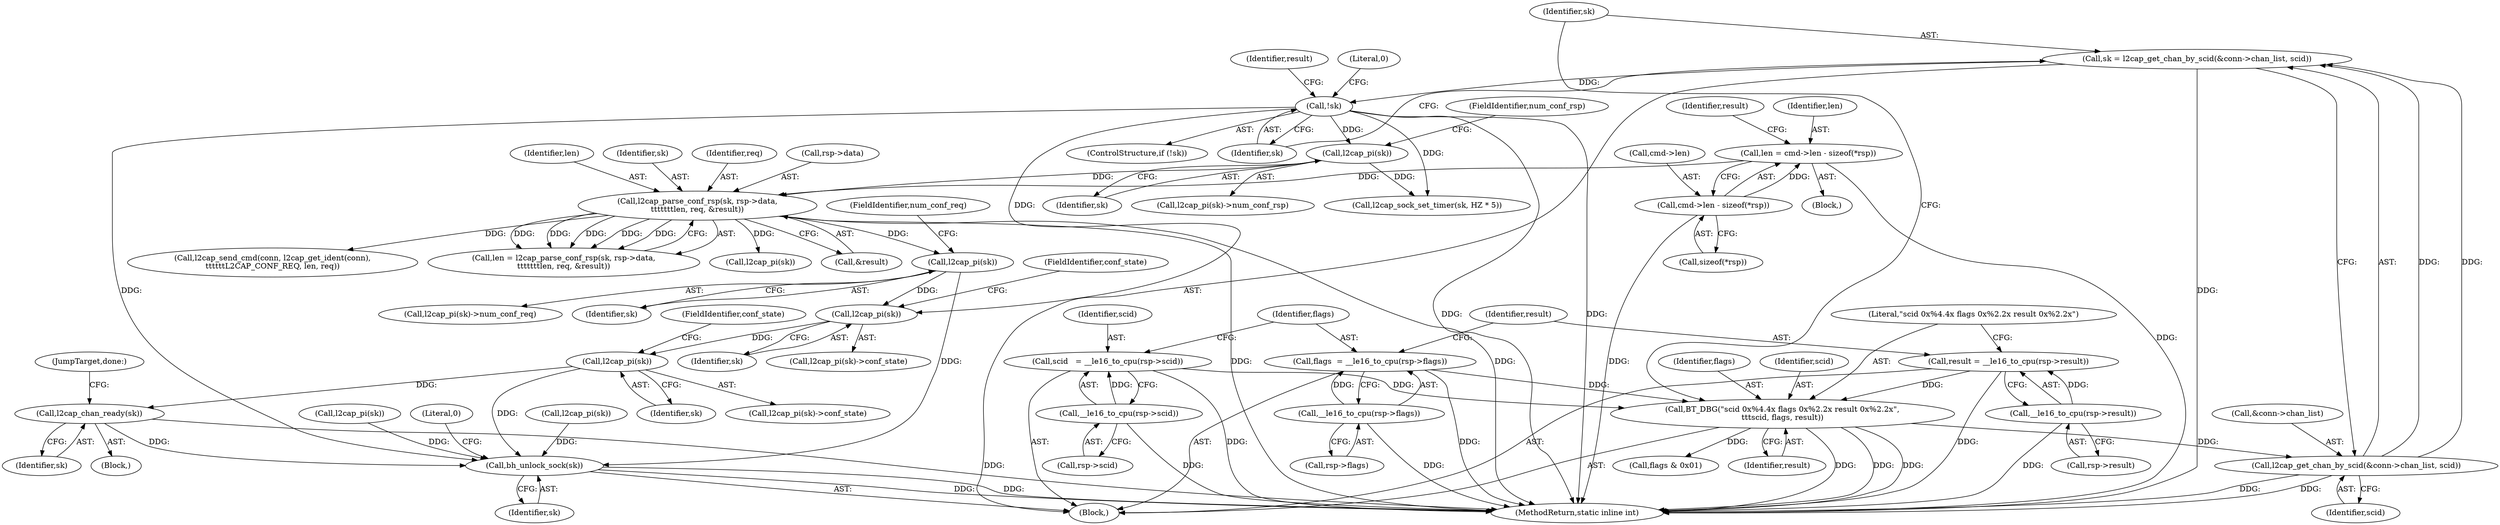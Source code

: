 digraph "0_linux_f2fcfcd670257236ebf2088bbdf26f6a8ef459fe_1@pointer" {
"1000313" [label="(Call,l2cap_chan_ready(sk))"];
"1000303" [label="(Call,l2cap_pi(sk))"];
"1000296" [label="(Call,l2cap_pi(sk))"];
"1000234" [label="(Call,l2cap_pi(sk))"];
"1000182" [label="(Call,l2cap_parse_conf_rsp(sk, rsp->data,\n\t\t\t\t\t\t\tlen, req, &result))"];
"1000161" [label="(Call,l2cap_pi(sk))"];
"1000148" [label="(Call,!sk)"];
"1000139" [label="(Call,sk = l2cap_get_chan_by_scid(&conn->chan_list, scid))"];
"1000141" [label="(Call,l2cap_get_chan_by_scid(&conn->chan_list, scid))"];
"1000134" [label="(Call,BT_DBG(\"scid 0x%4.4x flags 0x%2.2x result 0x%2.2x\",\n\t\t\tscid, flags, result))"];
"1000116" [label="(Call,scid   = __le16_to_cpu(rsp->scid))"];
"1000118" [label="(Call,__le16_to_cpu(rsp->scid))"];
"1000122" [label="(Call,flags  = __le16_to_cpu(rsp->flags))"];
"1000124" [label="(Call,__le16_to_cpu(rsp->flags))"];
"1000128" [label="(Call,result = __le16_to_cpu(rsp->result))"];
"1000130" [label="(Call,__le16_to_cpu(rsp->result))"];
"1000167" [label="(Call,len = cmd->len - sizeof(*rsp))"];
"1000169" [label="(Call,cmd->len - sizeof(*rsp))"];
"1000316" [label="(Call,bh_unlock_sock(sk))"];
"1000160" [label="(Call,l2cap_pi(sk)->num_conf_rsp)"];
"1000138" [label="(Identifier,result)"];
"1000153" [label="(Identifier,result)"];
"1000236" [label="(FieldIdentifier,num_conf_req)"];
"1000151" [label="(Literal,0)"];
"1000187" [label="(Identifier,len)"];
"1000313" [label="(Call,l2cap_chan_ready(sk))"];
"1000233" [label="(Call,l2cap_pi(sk)->num_conf_req)"];
"1000225" [label="(Call,l2cap_send_cmd(conn, l2cap_get_ident(conn),\n\t\t\t\t\t\tL2CAP_CONF_REQ, len, req))"];
"1000124" [label="(Call,__le16_to_cpu(rsp->flags))"];
"1000276" [label="(Call,l2cap_pi(sk))"];
"1000148" [label="(Call,!sk)"];
"1000147" [label="(ControlStructure,if (!sk))"];
"1000183" [label="(Identifier,sk)"];
"1000305" [label="(FieldIdentifier,conf_state)"];
"1000296" [label="(Call,l2cap_pi(sk))"];
"1000290" [label="(Call,flags & 0x01)"];
"1000317" [label="(Identifier,sk)"];
"1000319" [label="(Literal,0)"];
"1000178" [label="(Identifier,result)"];
"1000234" [label="(Call,l2cap_pi(sk))"];
"1000130" [label="(Call,__le16_to_cpu(rsp->result))"];
"1000105" [label="(Block,)"];
"1000180" [label="(Call,len = l2cap_parse_conf_rsp(sk, rsp->data,\n\t\t\t\t\t\t\tlen, req, &result))"];
"1000298" [label="(FieldIdentifier,conf_state)"];
"1000140" [label="(Identifier,sk)"];
"1000146" [label="(Identifier,scid)"];
"1000162" [label="(Identifier,sk)"];
"1000303" [label="(Call,l2cap_pi(sk))"];
"1000314" [label="(Identifier,sk)"];
"1000168" [label="(Identifier,len)"];
"1000235" [label="(Identifier,sk)"];
"1000116" [label="(Call,scid   = __le16_to_cpu(rsp->scid))"];
"1000122" [label="(Call,flags  = __le16_to_cpu(rsp->flags))"];
"1000129" [label="(Identifier,result)"];
"1000131" [label="(Call,rsp->result)"];
"1000169" [label="(Call,cmd->len - sizeof(*rsp))"];
"1000161" [label="(Call,l2cap_pi(sk))"];
"1000137" [label="(Identifier,flags)"];
"1000135" [label="(Literal,\"scid 0x%4.4x flags 0x%2.2x result 0x%2.2x\")"];
"1000304" [label="(Identifier,sk)"];
"1000118" [label="(Call,__le16_to_cpu(rsp->scid))"];
"1000212" [label="(Call,l2cap_pi(sk))"];
"1000136" [label="(Identifier,scid)"];
"1000188" [label="(Identifier,req)"];
"1000307" [label="(Block,)"];
"1000149" [label="(Identifier,sk)"];
"1000119" [label="(Call,rsp->scid)"];
"1000315" [label="(JumpTarget,done:)"];
"1000184" [label="(Call,rsp->data)"];
"1000139" [label="(Call,sk = l2cap_get_chan_by_scid(&conn->chan_list, scid))"];
"1000142" [label="(Call,&conn->chan_list)"];
"1000117" [label="(Identifier,scid)"];
"1000163" [label="(FieldIdentifier,num_conf_rsp)"];
"1000182" [label="(Call,l2cap_parse_conf_rsp(sk, rsp->data,\n\t\t\t\t\t\t\tlen, req, &result))"];
"1000320" [label="(MethodReturn,static inline int)"];
"1000302" [label="(Call,l2cap_pi(sk)->conf_state)"];
"1000203" [label="(Call,l2cap_pi(sk))"];
"1000141" [label="(Call,l2cap_get_chan_by_scid(&conn->chan_list, scid))"];
"1000297" [label="(Identifier,sk)"];
"1000123" [label="(Identifier,flags)"];
"1000316" [label="(Call,bh_unlock_sock(sk))"];
"1000254" [label="(Call,l2cap_sock_set_timer(sk, HZ * 5))"];
"1000165" [label="(Block,)"];
"1000189" [label="(Call,&result)"];
"1000125" [label="(Call,rsp->flags)"];
"1000295" [label="(Call,l2cap_pi(sk)->conf_state)"];
"1000173" [label="(Call,sizeof(*rsp))"];
"1000170" [label="(Call,cmd->len)"];
"1000128" [label="(Call,result = __le16_to_cpu(rsp->result))"];
"1000167" [label="(Call,len = cmd->len - sizeof(*rsp))"];
"1000134" [label="(Call,BT_DBG(\"scid 0x%4.4x flags 0x%2.2x result 0x%2.2x\",\n\t\t\tscid, flags, result))"];
"1000313" -> "1000307"  [label="AST: "];
"1000313" -> "1000314"  [label="CFG: "];
"1000314" -> "1000313"  [label="AST: "];
"1000315" -> "1000313"  [label="CFG: "];
"1000313" -> "1000320"  [label="DDG: "];
"1000303" -> "1000313"  [label="DDG: "];
"1000313" -> "1000316"  [label="DDG: "];
"1000303" -> "1000302"  [label="AST: "];
"1000303" -> "1000304"  [label="CFG: "];
"1000304" -> "1000303"  [label="AST: "];
"1000305" -> "1000303"  [label="CFG: "];
"1000296" -> "1000303"  [label="DDG: "];
"1000303" -> "1000316"  [label="DDG: "];
"1000296" -> "1000295"  [label="AST: "];
"1000296" -> "1000297"  [label="CFG: "];
"1000297" -> "1000296"  [label="AST: "];
"1000298" -> "1000296"  [label="CFG: "];
"1000234" -> "1000296"  [label="DDG: "];
"1000148" -> "1000296"  [label="DDG: "];
"1000234" -> "1000233"  [label="AST: "];
"1000234" -> "1000235"  [label="CFG: "];
"1000235" -> "1000234"  [label="AST: "];
"1000236" -> "1000234"  [label="CFG: "];
"1000182" -> "1000234"  [label="DDG: "];
"1000234" -> "1000316"  [label="DDG: "];
"1000182" -> "1000180"  [label="AST: "];
"1000182" -> "1000189"  [label="CFG: "];
"1000183" -> "1000182"  [label="AST: "];
"1000184" -> "1000182"  [label="AST: "];
"1000187" -> "1000182"  [label="AST: "];
"1000188" -> "1000182"  [label="AST: "];
"1000189" -> "1000182"  [label="AST: "];
"1000180" -> "1000182"  [label="CFG: "];
"1000182" -> "1000320"  [label="DDG: "];
"1000182" -> "1000320"  [label="DDG: "];
"1000182" -> "1000180"  [label="DDG: "];
"1000182" -> "1000180"  [label="DDG: "];
"1000182" -> "1000180"  [label="DDG: "];
"1000182" -> "1000180"  [label="DDG: "];
"1000182" -> "1000180"  [label="DDG: "];
"1000161" -> "1000182"  [label="DDG: "];
"1000167" -> "1000182"  [label="DDG: "];
"1000182" -> "1000203"  [label="DDG: "];
"1000182" -> "1000225"  [label="DDG: "];
"1000161" -> "1000160"  [label="AST: "];
"1000161" -> "1000162"  [label="CFG: "];
"1000162" -> "1000161"  [label="AST: "];
"1000163" -> "1000161"  [label="CFG: "];
"1000148" -> "1000161"  [label="DDG: "];
"1000161" -> "1000254"  [label="DDG: "];
"1000148" -> "1000147"  [label="AST: "];
"1000148" -> "1000149"  [label="CFG: "];
"1000149" -> "1000148"  [label="AST: "];
"1000151" -> "1000148"  [label="CFG: "];
"1000153" -> "1000148"  [label="CFG: "];
"1000148" -> "1000320"  [label="DDG: "];
"1000148" -> "1000320"  [label="DDG: "];
"1000139" -> "1000148"  [label="DDG: "];
"1000148" -> "1000254"  [label="DDG: "];
"1000148" -> "1000316"  [label="DDG: "];
"1000139" -> "1000105"  [label="AST: "];
"1000139" -> "1000141"  [label="CFG: "];
"1000140" -> "1000139"  [label="AST: "];
"1000141" -> "1000139"  [label="AST: "];
"1000149" -> "1000139"  [label="CFG: "];
"1000139" -> "1000320"  [label="DDG: "];
"1000141" -> "1000139"  [label="DDG: "];
"1000141" -> "1000139"  [label="DDG: "];
"1000141" -> "1000146"  [label="CFG: "];
"1000142" -> "1000141"  [label="AST: "];
"1000146" -> "1000141"  [label="AST: "];
"1000141" -> "1000320"  [label="DDG: "];
"1000141" -> "1000320"  [label="DDG: "];
"1000134" -> "1000141"  [label="DDG: "];
"1000134" -> "1000105"  [label="AST: "];
"1000134" -> "1000138"  [label="CFG: "];
"1000135" -> "1000134"  [label="AST: "];
"1000136" -> "1000134"  [label="AST: "];
"1000137" -> "1000134"  [label="AST: "];
"1000138" -> "1000134"  [label="AST: "];
"1000140" -> "1000134"  [label="CFG: "];
"1000134" -> "1000320"  [label="DDG: "];
"1000134" -> "1000320"  [label="DDG: "];
"1000134" -> "1000320"  [label="DDG: "];
"1000116" -> "1000134"  [label="DDG: "];
"1000122" -> "1000134"  [label="DDG: "];
"1000128" -> "1000134"  [label="DDG: "];
"1000134" -> "1000290"  [label="DDG: "];
"1000116" -> "1000105"  [label="AST: "];
"1000116" -> "1000118"  [label="CFG: "];
"1000117" -> "1000116"  [label="AST: "];
"1000118" -> "1000116"  [label="AST: "];
"1000123" -> "1000116"  [label="CFG: "];
"1000116" -> "1000320"  [label="DDG: "];
"1000118" -> "1000116"  [label="DDG: "];
"1000118" -> "1000119"  [label="CFG: "];
"1000119" -> "1000118"  [label="AST: "];
"1000118" -> "1000320"  [label="DDG: "];
"1000122" -> "1000105"  [label="AST: "];
"1000122" -> "1000124"  [label="CFG: "];
"1000123" -> "1000122"  [label="AST: "];
"1000124" -> "1000122"  [label="AST: "];
"1000129" -> "1000122"  [label="CFG: "];
"1000122" -> "1000320"  [label="DDG: "];
"1000124" -> "1000122"  [label="DDG: "];
"1000124" -> "1000125"  [label="CFG: "];
"1000125" -> "1000124"  [label="AST: "];
"1000124" -> "1000320"  [label="DDG: "];
"1000128" -> "1000105"  [label="AST: "];
"1000128" -> "1000130"  [label="CFG: "];
"1000129" -> "1000128"  [label="AST: "];
"1000130" -> "1000128"  [label="AST: "];
"1000135" -> "1000128"  [label="CFG: "];
"1000128" -> "1000320"  [label="DDG: "];
"1000130" -> "1000128"  [label="DDG: "];
"1000130" -> "1000131"  [label="CFG: "];
"1000131" -> "1000130"  [label="AST: "];
"1000130" -> "1000320"  [label="DDG: "];
"1000167" -> "1000165"  [label="AST: "];
"1000167" -> "1000169"  [label="CFG: "];
"1000168" -> "1000167"  [label="AST: "];
"1000169" -> "1000167"  [label="AST: "];
"1000178" -> "1000167"  [label="CFG: "];
"1000167" -> "1000320"  [label="DDG: "];
"1000169" -> "1000167"  [label="DDG: "];
"1000169" -> "1000173"  [label="CFG: "];
"1000170" -> "1000169"  [label="AST: "];
"1000173" -> "1000169"  [label="AST: "];
"1000169" -> "1000320"  [label="DDG: "];
"1000316" -> "1000105"  [label="AST: "];
"1000316" -> "1000317"  [label="CFG: "];
"1000317" -> "1000316"  [label="AST: "];
"1000319" -> "1000316"  [label="CFG: "];
"1000316" -> "1000320"  [label="DDG: "];
"1000316" -> "1000320"  [label="DDG: "];
"1000212" -> "1000316"  [label="DDG: "];
"1000276" -> "1000316"  [label="DDG: "];
}
